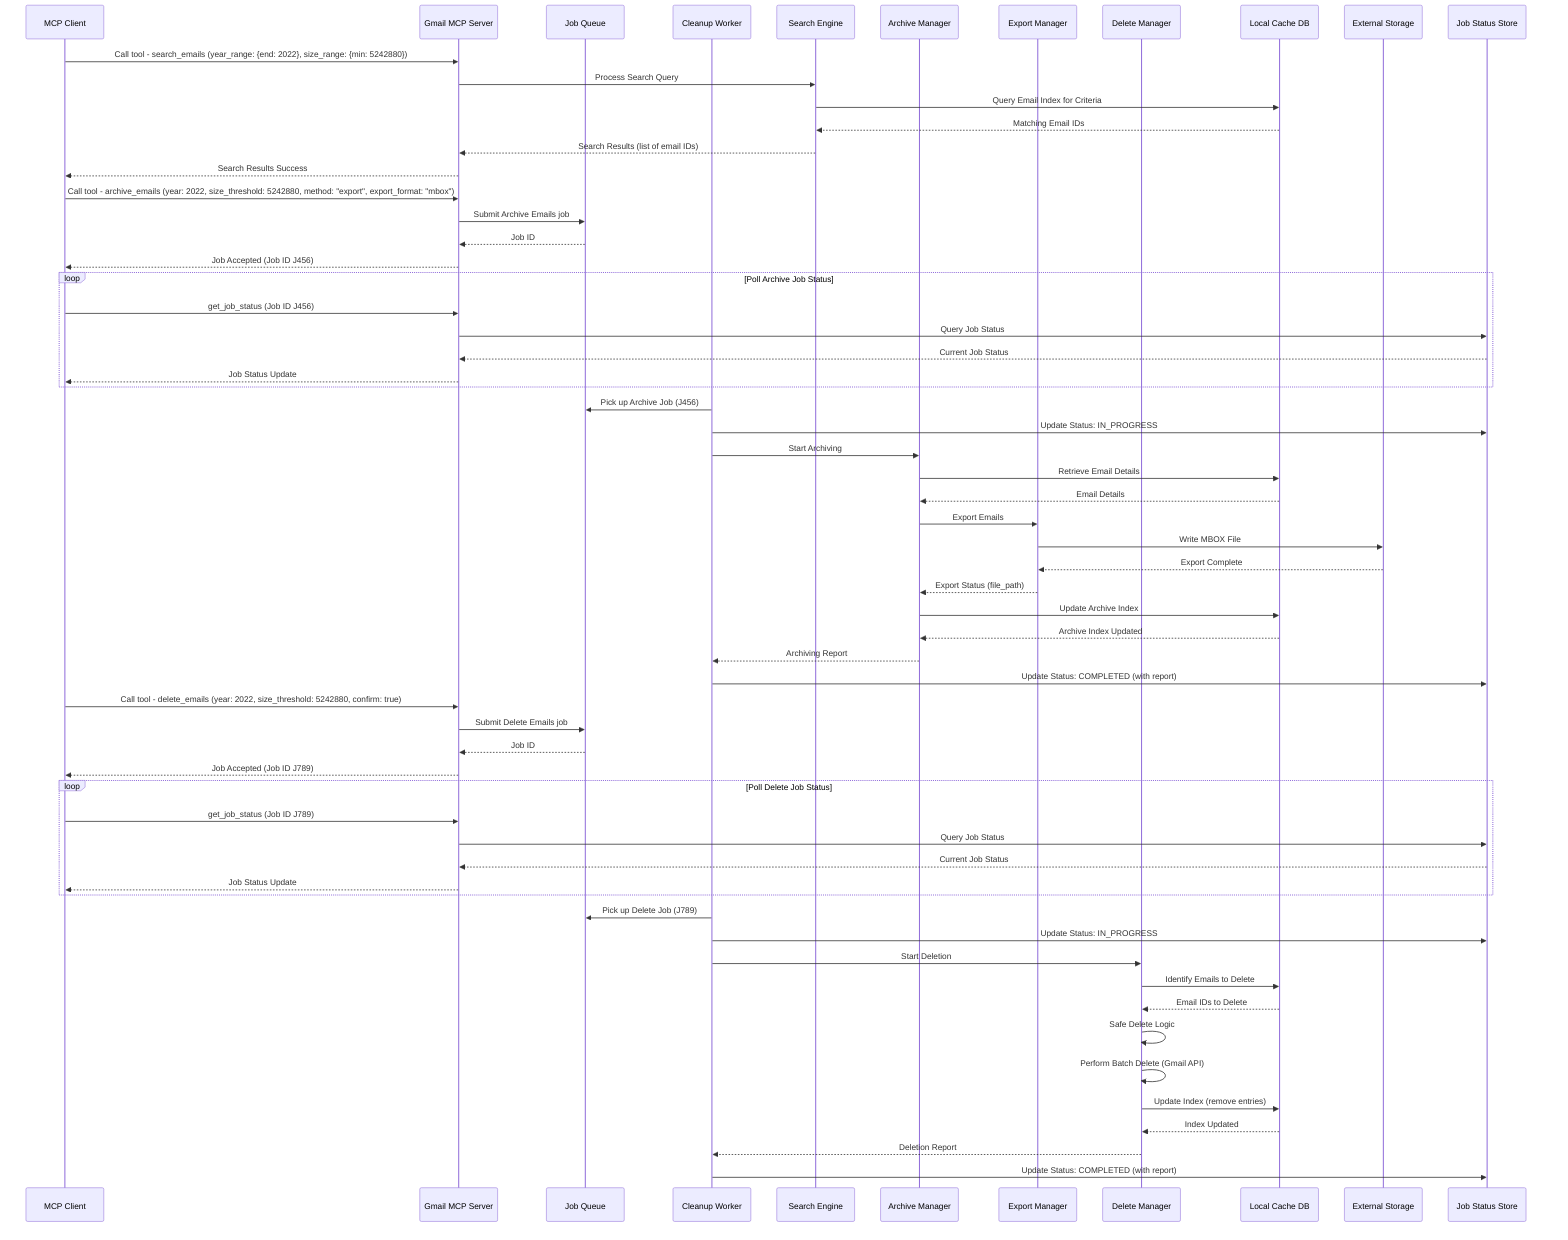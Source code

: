 sequenceDiagram
    participant Client as MCP Client
    participant Server as Gmail MCP Server
    participant JobQueue as Job Queue
    participant CleanupWorker as Cleanup Worker
    participant SearchEngine as Search Engine
    participant ArchiveManager as Archive Manager
    participant ExportManager as Export Manager
    participant DeleteManager as Delete Manager
    participant LocalCacheDB as Local Cache DB
    participant ExternalStorage as External Storage
    participant JobStatusStore as Job Status Store

    %% Search Emails Flow
    Client->>Server: Call tool - search_emails (year_range: {end: 2022}, size_range: {min: 5242880})
    Server->>SearchEngine: Process Search Query
    SearchEngine->>LocalCacheDB: Query Email Index for Criteria
    LocalCacheDB-->>SearchEngine: Matching Email IDs
    SearchEngine-->>Server: Search Results (list of email IDs)
    Server-->>Client: Search Results Success

    %% Archive Emails Flow
    Client->>Server: Call tool - archive_emails (year: 2022, size_threshold: 5242880, method: "export", export_format: "mbox")
    Server->>JobQueue: Submit Archive Emails job
    JobQueue-->>Server: Job ID
    Server-->>Client: Job Accepted (Job ID J456)

    loop Poll Archive Job Status
        Client->>Server: get_job_status (Job ID J456)
        Server->>JobStatusStore: Query Job Status
        JobStatusStore-->>Server: Current Job Status
        Server-->>Client: Job Status Update
    end

    CleanupWorker->>JobQueue: Pick up Archive Job (J456)
    CleanupWorker->>JobStatusStore: Update Status: IN_PROGRESS
    CleanupWorker->>ArchiveManager: Start Archiving
    ArchiveManager->>LocalCacheDB: Retrieve Email Details
    LocalCacheDB-->>ArchiveManager: Email Details
    ArchiveManager->>ExportManager: Export Emails
    ExportManager->>ExternalStorage: Write MBOX File
    ExternalStorage-->>ExportManager: Export Complete
    ExportManager-->>ArchiveManager: Export Status (file_path)
    ArchiveManager->>LocalCacheDB: Update Archive Index
    LocalCacheDB-->>ArchiveManager: Archive Index Updated
    ArchiveManager-->>CleanupWorker: Archiving Report
    CleanupWorker->>JobStatusStore: Update Status: COMPLETED (with report)

    %% Delete Emails Flow
    Client->>Server: Call tool - delete_emails (year: 2022, size_threshold: 5242880, confirm: true)
    Server->>JobQueue: Submit Delete Emails job
    JobQueue-->>Server: Job ID
    Server-->>Client: Job Accepted (Job ID J789)

    loop Poll Delete Job Status
        Client->>Server: get_job_status (Job ID J789)
        Server->>JobStatusStore: Query Job Status
        JobStatusStore-->>Server: Current Job Status
        Server-->>Client: Job Status Update
    end

    CleanupWorker->>JobQueue: Pick up Delete Job (J789)
    CleanupWorker->>JobStatusStore: Update Status: IN_PROGRESS
    CleanupWorker->>DeleteManager: Start Deletion
    DeleteManager->>LocalCacheDB: Identify Emails to Delete
    LocalCacheDB-->>DeleteManager: Email IDs to Delete
    DeleteManager->>DeleteManager: Safe Delete Logic
    DeleteManager->>DeleteManager: Perform Batch Delete (Gmail API)
    DeleteManager->>LocalCacheDB: Update Index (remove entries)
    LocalCacheDB-->>DeleteManager: Index Updated
    DeleteManager-->>CleanupWorker: Deletion Report
    CleanupWorker->>JobStatusStore: Update Status: COMPLETED (with report)